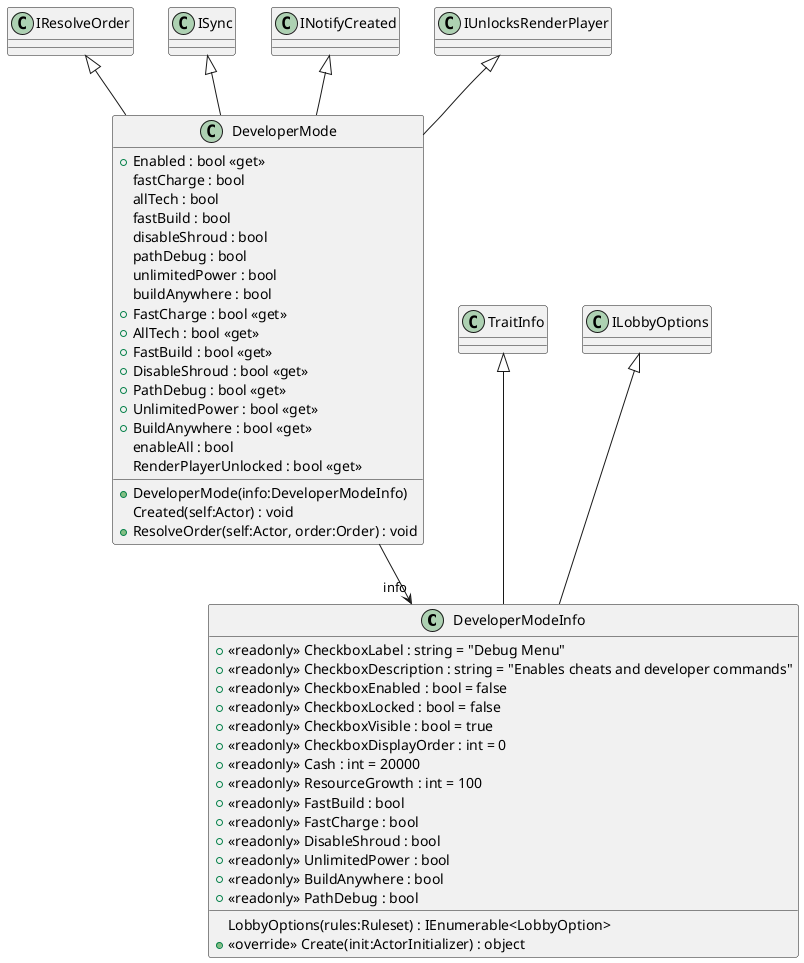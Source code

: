 @startuml
class DeveloperModeInfo {
    + <<readonly>> CheckboxLabel : string = "Debug Menu"
    + <<readonly>> CheckboxDescription : string = "Enables cheats and developer commands"
    + <<readonly>> CheckboxEnabled : bool = false
    + <<readonly>> CheckboxLocked : bool = false
    + <<readonly>> CheckboxVisible : bool = true
    + <<readonly>> CheckboxDisplayOrder : int = 0
    + <<readonly>> Cash : int = 20000
    + <<readonly>> ResourceGrowth : int = 100
    + <<readonly>> FastBuild : bool
    + <<readonly>> FastCharge : bool
    + <<readonly>> DisableShroud : bool
    + <<readonly>> UnlimitedPower : bool
    + <<readonly>> BuildAnywhere : bool
    + <<readonly>> PathDebug : bool
    LobbyOptions(rules:Ruleset) : IEnumerable<LobbyOption>
    + <<override>> Create(init:ActorInitializer) : object
}
class DeveloperMode {
    + Enabled : bool <<get>>
    fastCharge : bool
    allTech : bool
    fastBuild : bool
    disableShroud : bool
    pathDebug : bool
    unlimitedPower : bool
    buildAnywhere : bool
    + FastCharge : bool <<get>>
    + AllTech : bool <<get>>
    + FastBuild : bool <<get>>
    + DisableShroud : bool <<get>>
    + PathDebug : bool <<get>>
    + UnlimitedPower : bool <<get>>
    + BuildAnywhere : bool <<get>>
    enableAll : bool
    + DeveloperMode(info:DeveloperModeInfo)
    Created(self:Actor) : void
    + ResolveOrder(self:Actor, order:Order) : void
    RenderPlayerUnlocked : bool <<get>>
}
TraitInfo <|-- DeveloperModeInfo
ILobbyOptions <|-- DeveloperModeInfo
IResolveOrder <|-- DeveloperMode
ISync <|-- DeveloperMode
INotifyCreated <|-- DeveloperMode
IUnlocksRenderPlayer <|-- DeveloperMode
DeveloperMode --> "info" DeveloperModeInfo
@enduml
